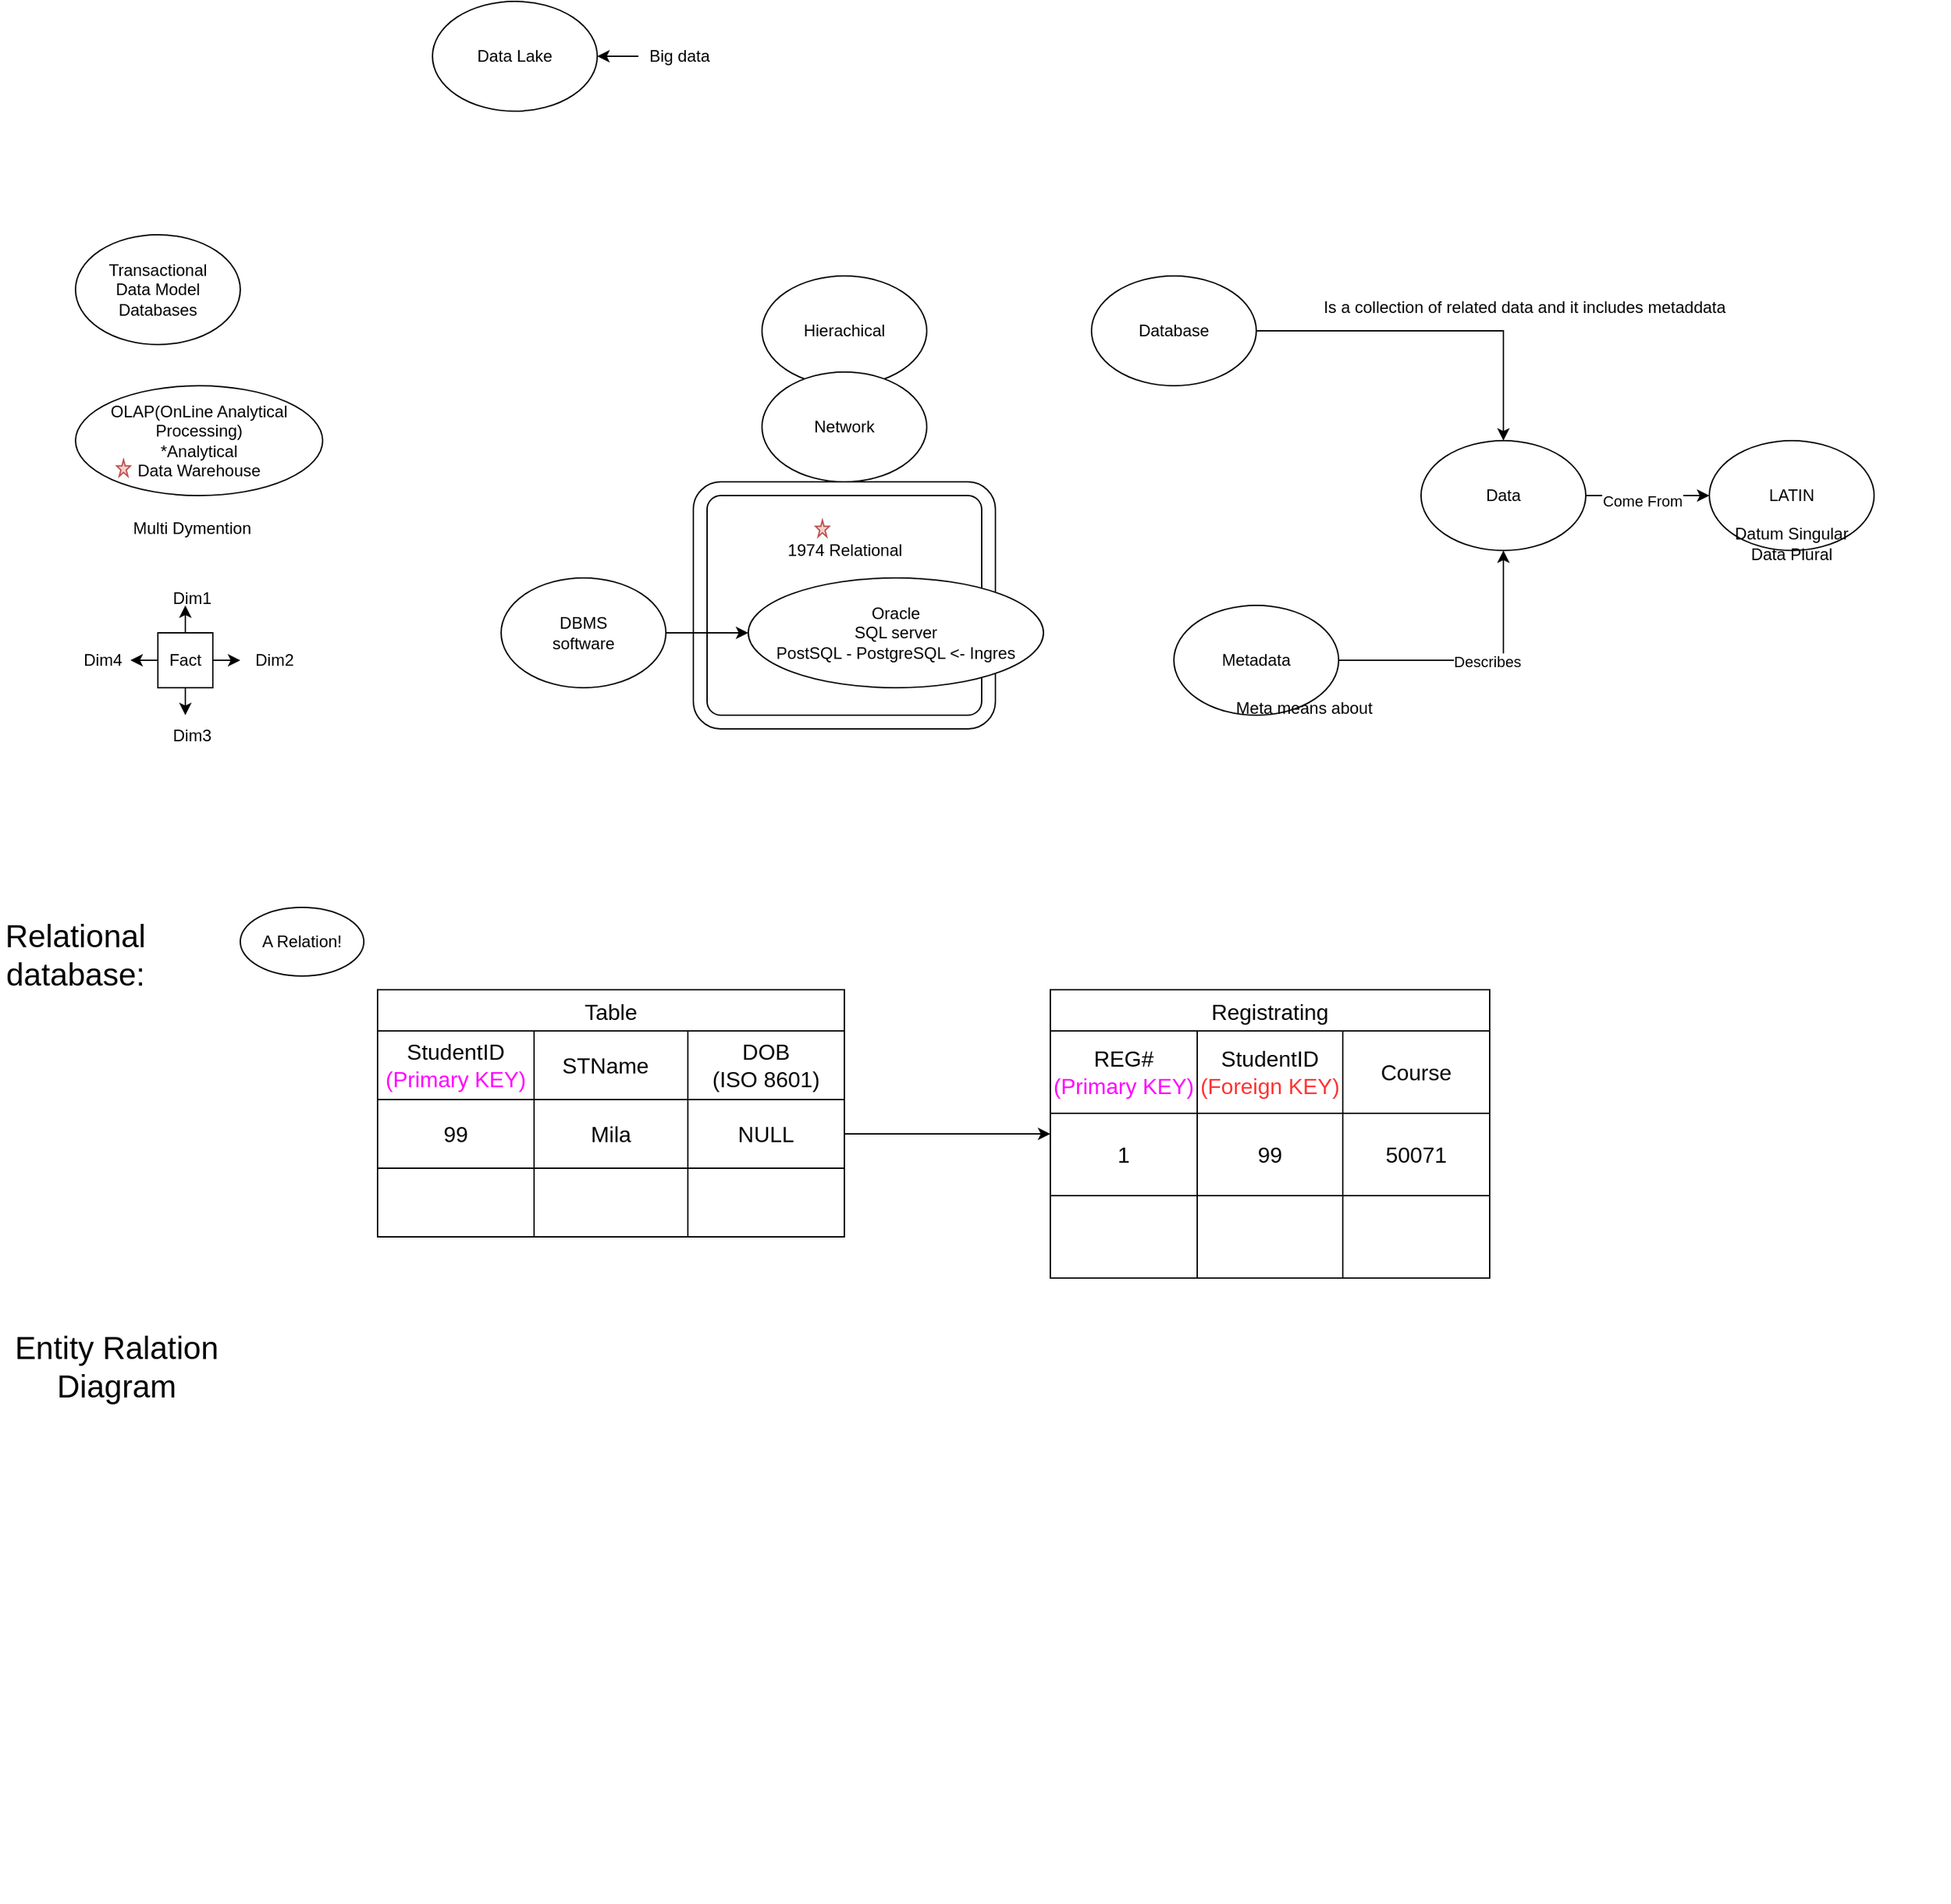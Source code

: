 <mxfile version="21.7.4" type="github">
  <diagram name="Page-1" id="CC5vJf8xd8X4alXVHjPy">
    <mxGraphModel dx="2278" dy="736" grid="1" gridSize="10" guides="1" tooltips="1" connect="1" arrows="1" fold="1" page="1" pageScale="1" pageWidth="850" pageHeight="1100" math="0" shadow="0">
      <root>
        <mxCell id="0" />
        <mxCell id="1" parent="0" />
        <mxCell id="TJtAztl2tpMcdbXHLtQw-7" style="edgeStyle=orthogonalEdgeStyle;rounded=0;orthogonalLoop=1;jettySize=auto;html=1;" edge="1" parent="1" source="TJtAztl2tpMcdbXHLtQw-1" target="TJtAztl2tpMcdbXHLtQw-2">
          <mxGeometry relative="1" as="geometry" />
        </mxCell>
        <mxCell id="TJtAztl2tpMcdbXHLtQw-1" value="Database" style="ellipse;whiteSpace=wrap;html=1;" vertex="1" parent="1">
          <mxGeometry x="110" y="210" width="120" height="80" as="geometry" />
        </mxCell>
        <mxCell id="TJtAztl2tpMcdbXHLtQw-4" style="edgeStyle=orthogonalEdgeStyle;rounded=0;orthogonalLoop=1;jettySize=auto;html=1;" edge="1" parent="1" source="TJtAztl2tpMcdbXHLtQw-2" target="TJtAztl2tpMcdbXHLtQw-3">
          <mxGeometry relative="1" as="geometry" />
        </mxCell>
        <mxCell id="TJtAztl2tpMcdbXHLtQw-5" value="Come From" style="edgeLabel;html=1;align=center;verticalAlign=middle;resizable=0;points=[];" vertex="1" connectable="0" parent="TJtAztl2tpMcdbXHLtQw-4">
          <mxGeometry x="-0.089" y="-4" relative="1" as="geometry">
            <mxPoint as="offset" />
          </mxGeometry>
        </mxCell>
        <mxCell id="TJtAztl2tpMcdbXHLtQw-2" value="Data" style="ellipse;whiteSpace=wrap;html=1;" vertex="1" parent="1">
          <mxGeometry x="350" y="330" width="120" height="80" as="geometry" />
        </mxCell>
        <mxCell id="TJtAztl2tpMcdbXHLtQw-3" value="LATIN" style="ellipse;whiteSpace=wrap;html=1;" vertex="1" parent="1">
          <mxGeometry x="560" y="330" width="120" height="80" as="geometry" />
        </mxCell>
        <mxCell id="TJtAztl2tpMcdbXHLtQw-6" value="&lt;div&gt;Datum Singular&lt;/div&gt;&lt;div&gt;Data Plural&lt;br&gt;&lt;/div&gt;" style="text;html=1;strokeColor=none;fillColor=none;align=center;verticalAlign=middle;whiteSpace=wrap;rounded=0;" vertex="1" parent="1">
          <mxGeometry x="505" y="390" width="230" height="30" as="geometry" />
        </mxCell>
        <mxCell id="TJtAztl2tpMcdbXHLtQw-8" value="Is a collection of related data and it includes metaddata" style="text;html=1;align=center;verticalAlign=middle;resizable=0;points=[];autosize=1;strokeColor=none;fillColor=none;" vertex="1" parent="1">
          <mxGeometry x="265" y="218" width="320" height="30" as="geometry" />
        </mxCell>
        <mxCell id="TJtAztl2tpMcdbXHLtQw-10" style="edgeStyle=orthogonalEdgeStyle;rounded=0;orthogonalLoop=1;jettySize=auto;html=1;" edge="1" parent="1" source="TJtAztl2tpMcdbXHLtQw-9" target="TJtAztl2tpMcdbXHLtQw-2">
          <mxGeometry relative="1" as="geometry" />
        </mxCell>
        <mxCell id="TJtAztl2tpMcdbXHLtQw-11" value="Describes" style="edgeLabel;html=1;align=center;verticalAlign=middle;resizable=0;points=[];" vertex="1" connectable="0" parent="TJtAztl2tpMcdbXHLtQw-10">
          <mxGeometry x="0.08" y="-1" relative="1" as="geometry">
            <mxPoint as="offset" />
          </mxGeometry>
        </mxCell>
        <mxCell id="TJtAztl2tpMcdbXHLtQw-9" value="Metadata" style="ellipse;whiteSpace=wrap;html=1;" vertex="1" parent="1">
          <mxGeometry x="170" y="450" width="120" height="80" as="geometry" />
        </mxCell>
        <mxCell id="TJtAztl2tpMcdbXHLtQw-12" value="Meta means about" style="text;html=1;strokeColor=none;fillColor=none;align=center;verticalAlign=middle;whiteSpace=wrap;rounded=0;" vertex="1" parent="1">
          <mxGeometry x="190" y="510" width="150" height="30" as="geometry" />
        </mxCell>
        <mxCell id="TJtAztl2tpMcdbXHLtQw-14" value="Hierachical" style="ellipse;whiteSpace=wrap;html=1;" vertex="1" parent="1">
          <mxGeometry x="-130" y="210" width="120" height="80" as="geometry" />
        </mxCell>
        <mxCell id="TJtAztl2tpMcdbXHLtQw-15" value="Network" style="ellipse;whiteSpace=wrap;html=1;" vertex="1" parent="1">
          <mxGeometry x="-130" y="280" width="120" height="80" as="geometry" />
        </mxCell>
        <mxCell id="TJtAztl2tpMcdbXHLtQw-16" value="" style="verticalLabelPosition=bottom;verticalAlign=top;html=1;shape=mxgraph.basic.rounded_frame;dx=10;whiteSpace=wrap;" vertex="1" parent="1">
          <mxGeometry x="-180" y="360" width="220" height="180" as="geometry" />
        </mxCell>
        <mxCell id="TJtAztl2tpMcdbXHLtQw-17" value="&lt;div&gt;1974 Relational&lt;/div&gt;" style="text;html=1;align=center;verticalAlign=middle;resizable=0;points=[];autosize=1;strokeColor=none;fillColor=none;" vertex="1" parent="1">
          <mxGeometry x="-125" y="395" width="110" height="30" as="geometry" />
        </mxCell>
        <mxCell id="TJtAztl2tpMcdbXHLtQw-18" value="&lt;div&gt;Oracle&lt;/div&gt;&lt;div&gt;SQL server&lt;/div&gt;PostSQL - PostgreSQL &amp;lt;- Ingres" style="ellipse;whiteSpace=wrap;html=1;" vertex="1" parent="1">
          <mxGeometry x="-140" y="430" width="215" height="80" as="geometry" />
        </mxCell>
        <mxCell id="TJtAztl2tpMcdbXHLtQw-20" style="edgeStyle=orthogonalEdgeStyle;rounded=0;orthogonalLoop=1;jettySize=auto;html=1;" edge="1" parent="1" source="TJtAztl2tpMcdbXHLtQw-19" target="TJtAztl2tpMcdbXHLtQw-18">
          <mxGeometry relative="1" as="geometry" />
        </mxCell>
        <mxCell id="TJtAztl2tpMcdbXHLtQw-19" value="&lt;div&gt;DBMS&lt;/div&gt;&lt;div&gt;software&lt;br&gt;&lt;/div&gt;" style="ellipse;whiteSpace=wrap;html=1;" vertex="1" parent="1">
          <mxGeometry x="-320" y="430" width="120" height="80" as="geometry" />
        </mxCell>
        <mxCell id="TJtAztl2tpMcdbXHLtQw-21" value="&lt;div&gt;Transactional&lt;/div&gt;&lt;div&gt;Data Model&lt;/div&gt;&lt;div&gt;Databases&lt;br&gt;&lt;/div&gt;" style="ellipse;whiteSpace=wrap;html=1;" vertex="1" parent="1">
          <mxGeometry x="-630" y="180" width="120" height="80" as="geometry" />
        </mxCell>
        <mxCell id="TJtAztl2tpMcdbXHLtQw-22" value="&lt;div&gt;OLAP(OnLine Analytical Processing)&lt;/div&gt;&lt;div&gt;*Analytical&lt;/div&gt;&lt;div&gt;Data Warehouse&lt;br&gt;&lt;/div&gt;" style="ellipse;whiteSpace=wrap;html=1;" vertex="1" parent="1">
          <mxGeometry x="-630" y="290" width="180" height="80" as="geometry" />
        </mxCell>
        <mxCell id="TJtAztl2tpMcdbXHLtQw-23" value="" style="verticalLabelPosition=bottom;verticalAlign=top;html=1;shape=mxgraph.basic.star;fillColor=#f8cecc;strokeColor=#b85450;" vertex="1" parent="1">
          <mxGeometry x="-600" y="344" width="10" height="12" as="geometry" />
        </mxCell>
        <mxCell id="TJtAztl2tpMcdbXHLtQw-24" value="" style="verticalLabelPosition=bottom;verticalAlign=top;html=1;shape=mxgraph.basic.star;fillColor=#f8cecc;strokeColor=#b85450;" vertex="1" parent="1">
          <mxGeometry x="-91" y="388" width="10" height="12" as="geometry" />
        </mxCell>
        <mxCell id="TJtAztl2tpMcdbXHLtQw-25" value="Multi Dymention" style="text;html=1;strokeColor=none;fillColor=none;align=center;verticalAlign=middle;whiteSpace=wrap;rounded=0;" vertex="1" parent="1">
          <mxGeometry x="-610" y="379" width="130" height="30" as="geometry" />
        </mxCell>
        <mxCell id="TJtAztl2tpMcdbXHLtQw-27" value="Data Lake" style="ellipse;whiteSpace=wrap;html=1;" vertex="1" parent="1">
          <mxGeometry x="-370" y="10" width="120" height="80" as="geometry" />
        </mxCell>
        <mxCell id="TJtAztl2tpMcdbXHLtQw-29" style="edgeStyle=orthogonalEdgeStyle;rounded=0;orthogonalLoop=1;jettySize=auto;html=1;" edge="1" parent="1" source="TJtAztl2tpMcdbXHLtQw-28" target="TJtAztl2tpMcdbXHLtQw-27">
          <mxGeometry relative="1" as="geometry" />
        </mxCell>
        <mxCell id="TJtAztl2tpMcdbXHLtQw-28" value="Big data" style="text;html=1;strokeColor=none;fillColor=none;align=center;verticalAlign=middle;whiteSpace=wrap;rounded=0;" vertex="1" parent="1">
          <mxGeometry x="-220" y="35" width="60" height="30" as="geometry" />
        </mxCell>
        <mxCell id="TJtAztl2tpMcdbXHLtQw-31" style="edgeStyle=orthogonalEdgeStyle;rounded=0;orthogonalLoop=1;jettySize=auto;html=1;" edge="1" parent="1" source="TJtAztl2tpMcdbXHLtQw-30">
          <mxGeometry relative="1" as="geometry">
            <mxPoint x="-550" y="450" as="targetPoint" />
          </mxGeometry>
        </mxCell>
        <mxCell id="TJtAztl2tpMcdbXHLtQw-32" style="edgeStyle=orthogonalEdgeStyle;rounded=0;orthogonalLoop=1;jettySize=auto;html=1;" edge="1" parent="1" source="TJtAztl2tpMcdbXHLtQw-30">
          <mxGeometry relative="1" as="geometry">
            <mxPoint x="-510" y="490" as="targetPoint" />
          </mxGeometry>
        </mxCell>
        <mxCell id="TJtAztl2tpMcdbXHLtQw-33" style="edgeStyle=orthogonalEdgeStyle;rounded=0;orthogonalLoop=1;jettySize=auto;html=1;" edge="1" parent="1" source="TJtAztl2tpMcdbXHLtQw-30">
          <mxGeometry relative="1" as="geometry">
            <mxPoint x="-550" y="530" as="targetPoint" />
          </mxGeometry>
        </mxCell>
        <mxCell id="TJtAztl2tpMcdbXHLtQw-34" style="edgeStyle=orthogonalEdgeStyle;rounded=0;orthogonalLoop=1;jettySize=auto;html=1;" edge="1" parent="1" source="TJtAztl2tpMcdbXHLtQw-30">
          <mxGeometry relative="1" as="geometry">
            <mxPoint x="-590" y="490" as="targetPoint" />
          </mxGeometry>
        </mxCell>
        <mxCell id="TJtAztl2tpMcdbXHLtQw-30" value="Fact" style="whiteSpace=wrap;html=1;aspect=fixed;" vertex="1" parent="1">
          <mxGeometry x="-570" y="470" width="40" height="40" as="geometry" />
        </mxCell>
        <mxCell id="TJtAztl2tpMcdbXHLtQw-35" value="Dim1" style="text;html=1;strokeColor=none;fillColor=none;align=center;verticalAlign=middle;whiteSpace=wrap;rounded=0;" vertex="1" parent="1">
          <mxGeometry x="-575" y="430" width="60" height="30" as="geometry" />
        </mxCell>
        <mxCell id="TJtAztl2tpMcdbXHLtQw-36" value="Dim2" style="text;html=1;strokeColor=none;fillColor=none;align=center;verticalAlign=middle;whiteSpace=wrap;rounded=0;" vertex="1" parent="1">
          <mxGeometry x="-515" y="475" width="60" height="30" as="geometry" />
        </mxCell>
        <mxCell id="TJtAztl2tpMcdbXHLtQw-37" value="Dim3" style="text;html=1;strokeColor=none;fillColor=none;align=center;verticalAlign=middle;whiteSpace=wrap;rounded=0;" vertex="1" parent="1">
          <mxGeometry x="-575" y="530" width="60" height="30" as="geometry" />
        </mxCell>
        <mxCell id="TJtAztl2tpMcdbXHLtQw-38" value="Dim4" style="text;html=1;strokeColor=none;fillColor=none;align=center;verticalAlign=middle;whiteSpace=wrap;rounded=0;" vertex="1" parent="1">
          <mxGeometry x="-640" y="475" width="60" height="30" as="geometry" />
        </mxCell>
        <mxCell id="TJtAztl2tpMcdbXHLtQw-39" value="&lt;div style=&quot;font-size: 23px;&quot;&gt;Relational database:&lt;/div&gt;" style="text;html=1;strokeColor=none;fillColor=none;align=center;verticalAlign=middle;whiteSpace=wrap;rounded=0;" vertex="1" parent="1">
          <mxGeometry x="-660" y="690" width="60" height="30" as="geometry" />
        </mxCell>
        <mxCell id="TJtAztl2tpMcdbXHLtQw-40" value="A Relation!" style="ellipse;whiteSpace=wrap;html=1;" vertex="1" parent="1">
          <mxGeometry x="-510" y="670" width="90" height="50" as="geometry" />
        </mxCell>
        <mxCell id="TJtAztl2tpMcdbXHLtQw-42" value="Table" style="shape=table;startSize=30;container=1;collapsible=0;childLayout=tableLayout;strokeColor=default;fontSize=16;" vertex="1" parent="1">
          <mxGeometry x="-410" y="730" width="340" height="180" as="geometry" />
        </mxCell>
        <mxCell id="TJtAztl2tpMcdbXHLtQw-43" value="" style="shape=tableRow;horizontal=0;startSize=0;swimlaneHead=0;swimlaneBody=0;strokeColor=inherit;top=0;left=0;bottom=0;right=0;collapsible=0;dropTarget=0;fillColor=none;points=[[0,0.5],[1,0.5]];portConstraint=eastwest;fontSize=16;" vertex="1" parent="TJtAztl2tpMcdbXHLtQw-42">
          <mxGeometry y="30" width="340" height="50" as="geometry" />
        </mxCell>
        <mxCell id="TJtAztl2tpMcdbXHLtQw-44" value="&lt;div&gt;StudentID&lt;/div&gt;&lt;div&gt;&lt;font color=&quot;#ff00ff&quot;&gt;(Primary KEY)&lt;/font&gt;&lt;br&gt;&lt;/div&gt;" style="shape=partialRectangle;html=1;whiteSpace=wrap;connectable=0;strokeColor=inherit;overflow=hidden;fillColor=none;top=0;left=0;bottom=0;right=0;pointerEvents=1;fontSize=16;" vertex="1" parent="TJtAztl2tpMcdbXHLtQw-43">
          <mxGeometry width="114" height="50" as="geometry">
            <mxRectangle width="114" height="50" as="alternateBounds" />
          </mxGeometry>
        </mxCell>
        <mxCell id="TJtAztl2tpMcdbXHLtQw-45" value="STName&lt;span style=&quot;white-space: pre;&quot;&gt;&#x9;&lt;/span&gt;" style="shape=partialRectangle;html=1;whiteSpace=wrap;connectable=0;strokeColor=inherit;overflow=hidden;fillColor=none;top=0;left=0;bottom=0;right=0;pointerEvents=1;fontSize=16;" vertex="1" parent="TJtAztl2tpMcdbXHLtQw-43">
          <mxGeometry x="114" width="112" height="50" as="geometry">
            <mxRectangle width="112" height="50" as="alternateBounds" />
          </mxGeometry>
        </mxCell>
        <mxCell id="TJtAztl2tpMcdbXHLtQw-46" value="&lt;div&gt;DOB&lt;/div&gt;&lt;div&gt;(ISO 8601)&lt;br&gt;&lt;/div&gt;" style="shape=partialRectangle;html=1;whiteSpace=wrap;connectable=0;strokeColor=inherit;overflow=hidden;fillColor=none;top=0;left=0;bottom=0;right=0;pointerEvents=1;fontSize=16;" vertex="1" parent="TJtAztl2tpMcdbXHLtQw-43">
          <mxGeometry x="226" width="114" height="50" as="geometry">
            <mxRectangle width="114" height="50" as="alternateBounds" />
          </mxGeometry>
        </mxCell>
        <mxCell id="TJtAztl2tpMcdbXHLtQw-47" value="" style="shape=tableRow;horizontal=0;startSize=0;swimlaneHead=0;swimlaneBody=0;strokeColor=inherit;top=0;left=0;bottom=0;right=0;collapsible=0;dropTarget=0;fillColor=none;points=[[0,0.5],[1,0.5]];portConstraint=eastwest;fontSize=16;" vertex="1" parent="TJtAztl2tpMcdbXHLtQw-42">
          <mxGeometry y="80" width="340" height="50" as="geometry" />
        </mxCell>
        <mxCell id="TJtAztl2tpMcdbXHLtQw-48" value="99" style="shape=partialRectangle;html=1;whiteSpace=wrap;connectable=0;strokeColor=inherit;overflow=hidden;fillColor=none;top=0;left=0;bottom=0;right=0;pointerEvents=1;fontSize=16;" vertex="1" parent="TJtAztl2tpMcdbXHLtQw-47">
          <mxGeometry width="114" height="50" as="geometry">
            <mxRectangle width="114" height="50" as="alternateBounds" />
          </mxGeometry>
        </mxCell>
        <mxCell id="TJtAztl2tpMcdbXHLtQw-49" value="Mila" style="shape=partialRectangle;html=1;whiteSpace=wrap;connectable=0;strokeColor=inherit;overflow=hidden;fillColor=none;top=0;left=0;bottom=0;right=0;pointerEvents=1;fontSize=16;" vertex="1" parent="TJtAztl2tpMcdbXHLtQw-47">
          <mxGeometry x="114" width="112" height="50" as="geometry">
            <mxRectangle width="112" height="50" as="alternateBounds" />
          </mxGeometry>
        </mxCell>
        <mxCell id="TJtAztl2tpMcdbXHLtQw-50" value="NULL" style="shape=partialRectangle;html=1;whiteSpace=wrap;connectable=0;strokeColor=inherit;overflow=hidden;fillColor=none;top=0;left=0;bottom=0;right=0;pointerEvents=1;fontSize=16;" vertex="1" parent="TJtAztl2tpMcdbXHLtQw-47">
          <mxGeometry x="226" width="114" height="50" as="geometry">
            <mxRectangle width="114" height="50" as="alternateBounds" />
          </mxGeometry>
        </mxCell>
        <mxCell id="TJtAztl2tpMcdbXHLtQw-51" value="" style="shape=tableRow;horizontal=0;startSize=0;swimlaneHead=0;swimlaneBody=0;strokeColor=inherit;top=0;left=0;bottom=0;right=0;collapsible=0;dropTarget=0;fillColor=none;points=[[0,0.5],[1,0.5]];portConstraint=eastwest;fontSize=16;" vertex="1" parent="TJtAztl2tpMcdbXHLtQw-42">
          <mxGeometry y="130" width="340" height="50" as="geometry" />
        </mxCell>
        <mxCell id="TJtAztl2tpMcdbXHLtQw-52" value="" style="shape=partialRectangle;html=1;whiteSpace=wrap;connectable=0;strokeColor=inherit;overflow=hidden;fillColor=none;top=0;left=0;bottom=0;right=0;pointerEvents=1;fontSize=16;" vertex="1" parent="TJtAztl2tpMcdbXHLtQw-51">
          <mxGeometry width="114" height="50" as="geometry">
            <mxRectangle width="114" height="50" as="alternateBounds" />
          </mxGeometry>
        </mxCell>
        <mxCell id="TJtAztl2tpMcdbXHLtQw-53" value="" style="shape=partialRectangle;html=1;whiteSpace=wrap;connectable=0;strokeColor=inherit;overflow=hidden;fillColor=none;top=0;left=0;bottom=0;right=0;pointerEvents=1;fontSize=16;" vertex="1" parent="TJtAztl2tpMcdbXHLtQw-51">
          <mxGeometry x="114" width="112" height="50" as="geometry">
            <mxRectangle width="112" height="50" as="alternateBounds" />
          </mxGeometry>
        </mxCell>
        <mxCell id="TJtAztl2tpMcdbXHLtQw-54" value="" style="shape=partialRectangle;html=1;whiteSpace=wrap;connectable=0;strokeColor=inherit;overflow=hidden;fillColor=none;top=0;left=0;bottom=0;right=0;pointerEvents=1;fontSize=16;" vertex="1" parent="TJtAztl2tpMcdbXHLtQw-51">
          <mxGeometry x="226" width="114" height="50" as="geometry">
            <mxRectangle width="114" height="50" as="alternateBounds" />
          </mxGeometry>
        </mxCell>
        <mxCell id="TJtAztl2tpMcdbXHLtQw-55" value="Registrating" style="shape=table;startSize=30;container=1;collapsible=0;childLayout=tableLayout;strokeColor=default;fontSize=16;" vertex="1" parent="1">
          <mxGeometry x="80" y="730" width="320" height="210" as="geometry" />
        </mxCell>
        <mxCell id="TJtAztl2tpMcdbXHLtQw-56" value="" style="shape=tableRow;horizontal=0;startSize=0;swimlaneHead=0;swimlaneBody=0;strokeColor=inherit;top=0;left=0;bottom=0;right=0;collapsible=0;dropTarget=0;fillColor=none;points=[[0,0.5],[1,0.5]];portConstraint=eastwest;fontSize=16;" vertex="1" parent="TJtAztl2tpMcdbXHLtQw-55">
          <mxGeometry y="30" width="320" height="60" as="geometry" />
        </mxCell>
        <mxCell id="TJtAztl2tpMcdbXHLtQw-57" value="&lt;div&gt;REG#&lt;/div&gt;&lt;div&gt;&lt;font color=&quot;#ff00ff&quot;&gt;(Primary KEY)&lt;/font&gt;&lt;/div&gt;" style="shape=partialRectangle;html=1;whiteSpace=wrap;connectable=0;strokeColor=inherit;overflow=hidden;fillColor=none;top=0;left=0;bottom=0;right=0;pointerEvents=1;fontSize=16;" vertex="1" parent="TJtAztl2tpMcdbXHLtQw-56">
          <mxGeometry width="107" height="60" as="geometry">
            <mxRectangle width="107" height="60" as="alternateBounds" />
          </mxGeometry>
        </mxCell>
        <mxCell id="TJtAztl2tpMcdbXHLtQw-58" value="&lt;div&gt;StudentID&lt;/div&gt;&lt;div&gt;&lt;font color=&quot;#ff3333&quot;&gt;(Foreign KEY)&lt;/font&gt;&lt;br&gt;&lt;/div&gt;" style="shape=partialRectangle;html=1;whiteSpace=wrap;connectable=0;strokeColor=inherit;overflow=hidden;fillColor=none;top=0;left=0;bottom=0;right=0;pointerEvents=1;fontSize=16;" vertex="1" parent="TJtAztl2tpMcdbXHLtQw-56">
          <mxGeometry x="107" width="106" height="60" as="geometry">
            <mxRectangle width="106" height="60" as="alternateBounds" />
          </mxGeometry>
        </mxCell>
        <mxCell id="TJtAztl2tpMcdbXHLtQw-59" value="Course" style="shape=partialRectangle;html=1;whiteSpace=wrap;connectable=0;strokeColor=inherit;overflow=hidden;fillColor=none;top=0;left=0;bottom=0;right=0;pointerEvents=1;fontSize=16;" vertex="1" parent="TJtAztl2tpMcdbXHLtQw-56">
          <mxGeometry x="213" width="107" height="60" as="geometry">
            <mxRectangle width="107" height="60" as="alternateBounds" />
          </mxGeometry>
        </mxCell>
        <mxCell id="TJtAztl2tpMcdbXHLtQw-60" value="" style="shape=tableRow;horizontal=0;startSize=0;swimlaneHead=0;swimlaneBody=0;strokeColor=inherit;top=0;left=0;bottom=0;right=0;collapsible=0;dropTarget=0;fillColor=none;points=[[0,0.5],[1,0.5]];portConstraint=eastwest;fontSize=16;" vertex="1" parent="TJtAztl2tpMcdbXHLtQw-55">
          <mxGeometry y="90" width="320" height="60" as="geometry" />
        </mxCell>
        <mxCell id="TJtAztl2tpMcdbXHLtQw-61" value="1" style="shape=partialRectangle;html=1;whiteSpace=wrap;connectable=0;strokeColor=inherit;overflow=hidden;fillColor=none;top=0;left=0;bottom=0;right=0;pointerEvents=1;fontSize=16;" vertex="1" parent="TJtAztl2tpMcdbXHLtQw-60">
          <mxGeometry width="107" height="60" as="geometry">
            <mxRectangle width="107" height="60" as="alternateBounds" />
          </mxGeometry>
        </mxCell>
        <mxCell id="TJtAztl2tpMcdbXHLtQw-62" value="99" style="shape=partialRectangle;html=1;whiteSpace=wrap;connectable=0;strokeColor=inherit;overflow=hidden;fillColor=none;top=0;left=0;bottom=0;right=0;pointerEvents=1;fontSize=16;" vertex="1" parent="TJtAztl2tpMcdbXHLtQw-60">
          <mxGeometry x="107" width="106" height="60" as="geometry">
            <mxRectangle width="106" height="60" as="alternateBounds" />
          </mxGeometry>
        </mxCell>
        <mxCell id="TJtAztl2tpMcdbXHLtQw-63" value="50071" style="shape=partialRectangle;html=1;whiteSpace=wrap;connectable=0;strokeColor=inherit;overflow=hidden;fillColor=none;top=0;left=0;bottom=0;right=0;pointerEvents=1;fontSize=16;" vertex="1" parent="TJtAztl2tpMcdbXHLtQw-60">
          <mxGeometry x="213" width="107" height="60" as="geometry">
            <mxRectangle width="107" height="60" as="alternateBounds" />
          </mxGeometry>
        </mxCell>
        <mxCell id="TJtAztl2tpMcdbXHLtQw-64" value="" style="shape=tableRow;horizontal=0;startSize=0;swimlaneHead=0;swimlaneBody=0;strokeColor=inherit;top=0;left=0;bottom=0;right=0;collapsible=0;dropTarget=0;fillColor=none;points=[[0,0.5],[1,0.5]];portConstraint=eastwest;fontSize=16;" vertex="1" parent="TJtAztl2tpMcdbXHLtQw-55">
          <mxGeometry y="150" width="320" height="60" as="geometry" />
        </mxCell>
        <mxCell id="TJtAztl2tpMcdbXHLtQw-65" value="" style="shape=partialRectangle;html=1;whiteSpace=wrap;connectable=0;strokeColor=inherit;overflow=hidden;fillColor=none;top=0;left=0;bottom=0;right=0;pointerEvents=1;fontSize=16;" vertex="1" parent="TJtAztl2tpMcdbXHLtQw-64">
          <mxGeometry width="107" height="60" as="geometry">
            <mxRectangle width="107" height="60" as="alternateBounds" />
          </mxGeometry>
        </mxCell>
        <mxCell id="TJtAztl2tpMcdbXHLtQw-66" value="" style="shape=partialRectangle;html=1;whiteSpace=wrap;connectable=0;strokeColor=inherit;overflow=hidden;fillColor=none;top=0;left=0;bottom=0;right=0;pointerEvents=1;fontSize=16;" vertex="1" parent="TJtAztl2tpMcdbXHLtQw-64">
          <mxGeometry x="107" width="106" height="60" as="geometry">
            <mxRectangle width="106" height="60" as="alternateBounds" />
          </mxGeometry>
        </mxCell>
        <mxCell id="TJtAztl2tpMcdbXHLtQw-67" value="" style="shape=partialRectangle;html=1;whiteSpace=wrap;connectable=0;strokeColor=inherit;overflow=hidden;fillColor=none;top=0;left=0;bottom=0;right=0;pointerEvents=1;fontSize=16;" vertex="1" parent="TJtAztl2tpMcdbXHLtQw-64">
          <mxGeometry x="213" width="107" height="60" as="geometry">
            <mxRectangle width="107" height="60" as="alternateBounds" />
          </mxGeometry>
        </mxCell>
        <mxCell id="TJtAztl2tpMcdbXHLtQw-68" style="edgeStyle=orthogonalEdgeStyle;rounded=0;orthogonalLoop=1;jettySize=auto;html=1;entryX=0;entryY=0.5;entryDx=0;entryDy=0;" edge="1" parent="1" source="TJtAztl2tpMcdbXHLtQw-47" target="TJtAztl2tpMcdbXHLtQw-55">
          <mxGeometry relative="1" as="geometry" />
        </mxCell>
        <mxCell id="TJtAztl2tpMcdbXHLtQw-69" value="" style="shape=image;verticalLabelPosition=bottom;labelBackgroundColor=default;verticalAlign=top;aspect=fixed;imageAspect=0;image=https://d2slcw3kip6qmk.cloudfront.net/marketing/pages/chart/erd-symbols/ERD-Notation.PNG;" vertex="1" parent="1">
          <mxGeometry x="-540" y="1080" width="416" height="315" as="geometry" />
        </mxCell>
        <mxCell id="TJtAztl2tpMcdbXHLtQw-83" value="&lt;div style=&quot;font-size: 23px;&quot;&gt;Entity Ralation Diagram&lt;br&gt;&lt;/div&gt;" style="text;html=1;strokeColor=none;fillColor=none;align=center;verticalAlign=middle;whiteSpace=wrap;rounded=0;" vertex="1" parent="1">
          <mxGeometry x="-685" y="990" width="170" height="30" as="geometry" />
        </mxCell>
      </root>
    </mxGraphModel>
  </diagram>
</mxfile>
